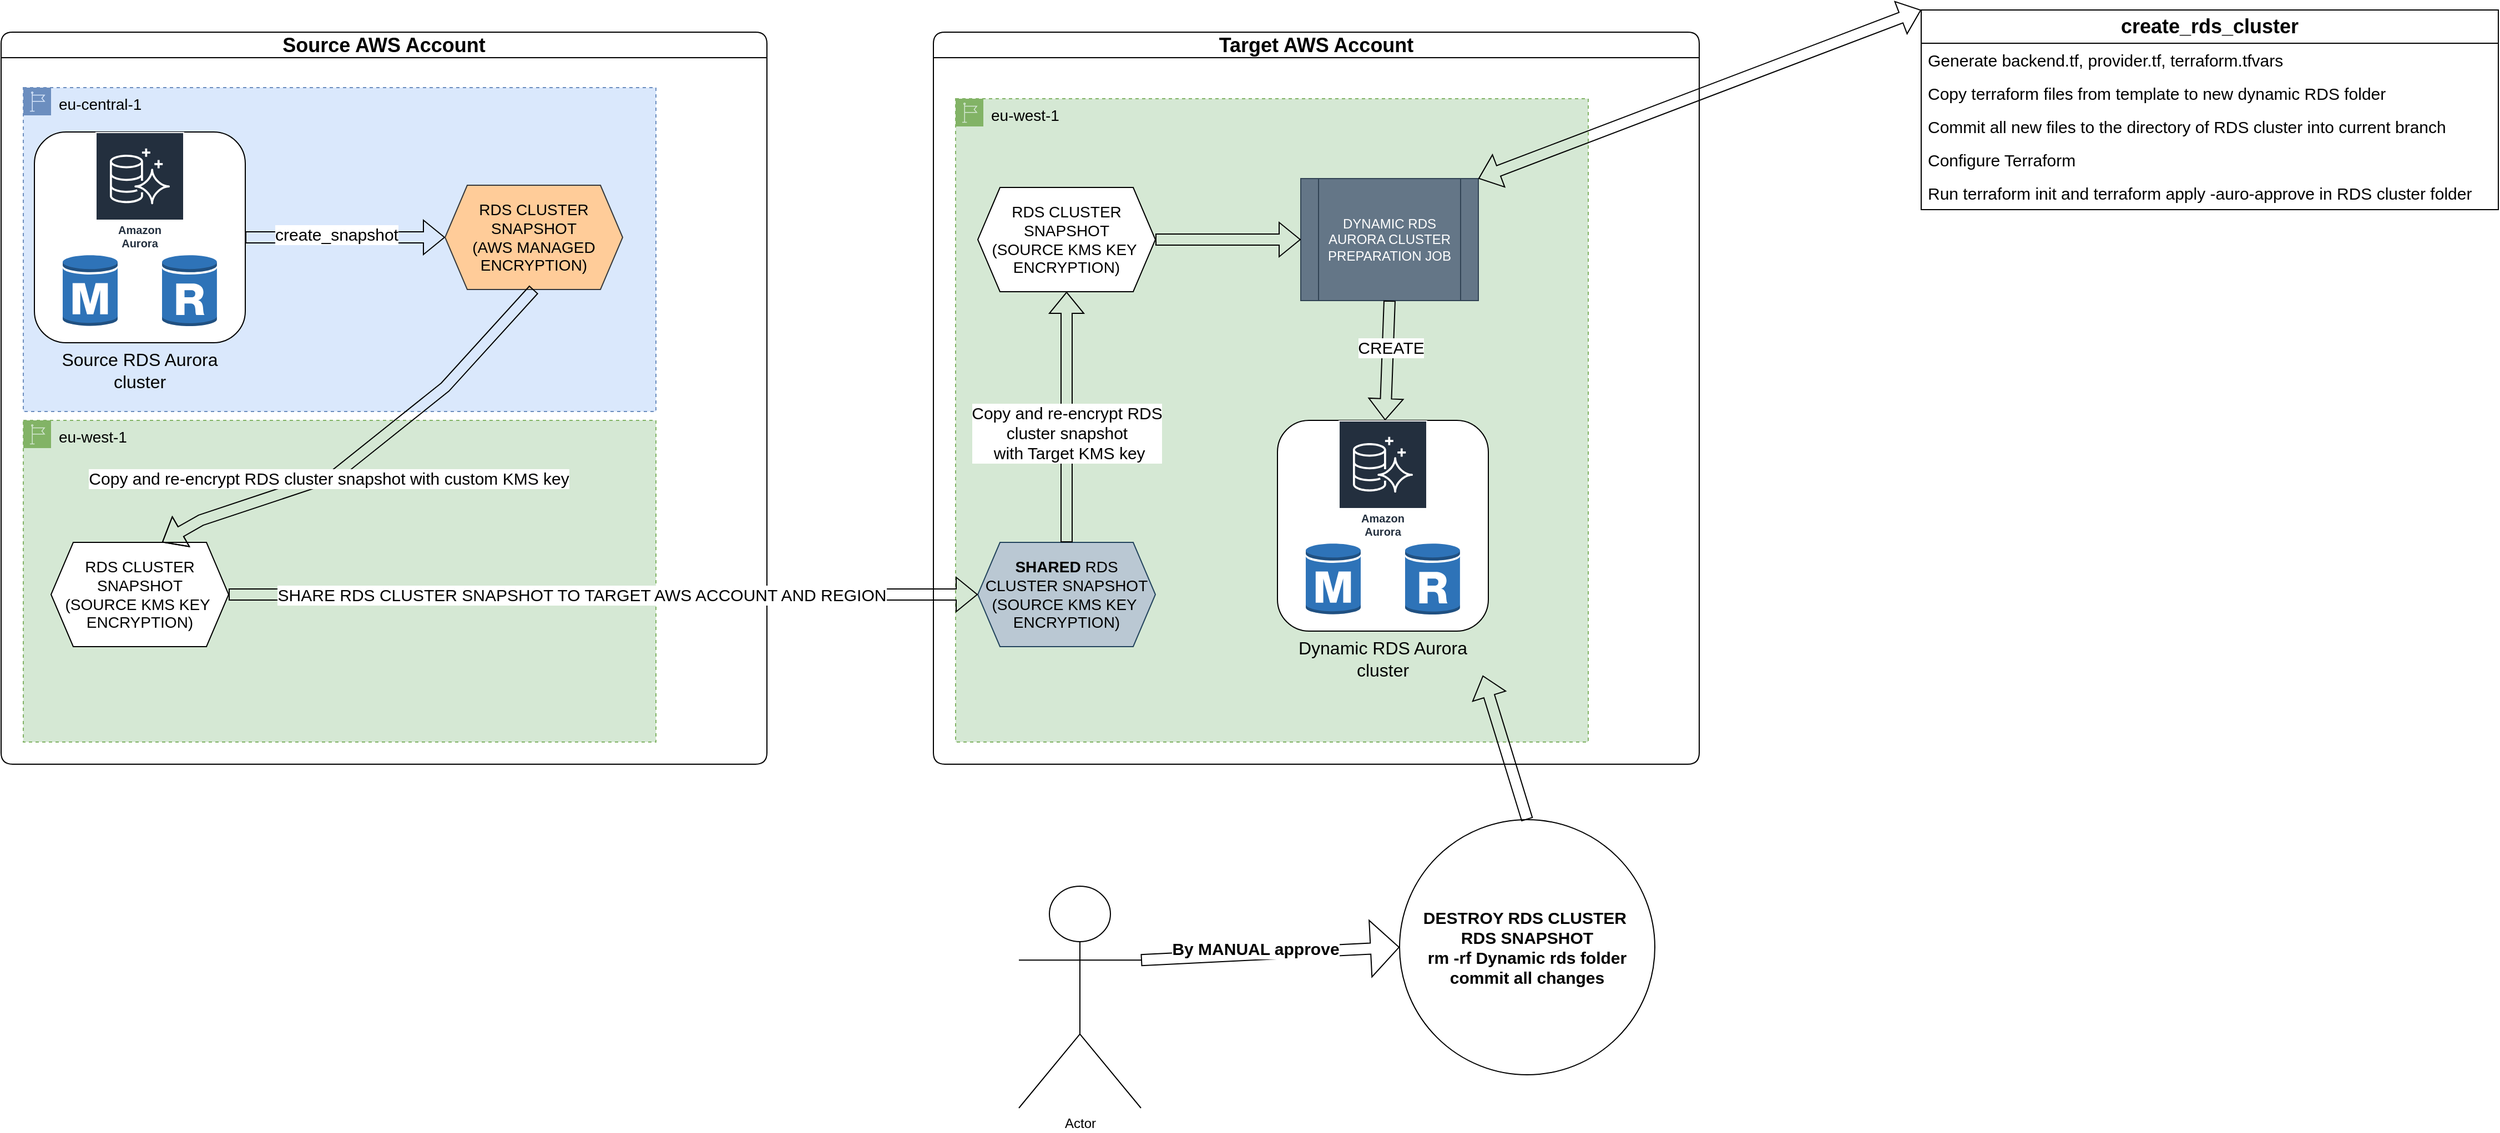 <mxfile version="24.7.14">
  <diagram name="Страница — 1" id="sp24z99Wg-VZAYEqCzw8">
    <mxGraphModel dx="2927" dy="2299" grid="1" gridSize="10" guides="1" tooltips="1" connect="1" arrows="1" fold="1" page="1" pageScale="1" pageWidth="827" pageHeight="1169" math="0" shadow="0">
      <root>
        <mxCell id="0" />
        <mxCell id="1" parent="0" />
        <mxCell id="LCVxl33K8oPJSDb7UhHi-10" value="&lt;font style=&quot;font-size: 18px;&quot;&gt;Source AWS Account&lt;/font&gt;" style="swimlane;whiteSpace=wrap;html=1;rounded=1;" vertex="1" parent="1">
          <mxGeometry x="-90" y="-640" width="690" height="660" as="geometry" />
        </mxCell>
        <mxCell id="LCVxl33K8oPJSDb7UhHi-14" value="&lt;font style=&quot;font-size: 14px;&quot;&gt;eu-central-1&lt;/font&gt;" style="points=[[0,0],[0.25,0],[0.5,0],[0.75,0],[1,0],[1,0.25],[1,0.5],[1,0.75],[1,1],[0.75,1],[0.5,1],[0.25,1],[0,1],[0,0.75],[0,0.5],[0,0.25]];outlineConnect=0;html=1;whiteSpace=wrap;fontSize=12;fontStyle=0;container=1;pointerEvents=0;collapsible=0;recursiveResize=0;shape=mxgraph.aws4.group;grIcon=mxgraph.aws4.group_region;strokeColor=#6c8ebf;fillColor=#dae8fc;verticalAlign=top;align=left;spacingLeft=30;dashed=1;" vertex="1" parent="LCVxl33K8oPJSDb7UhHi-10">
          <mxGeometry x="20" y="50" width="570" height="292" as="geometry" />
        </mxCell>
        <mxCell id="LCVxl33K8oPJSDb7UhHi-20" value="" style="group" vertex="1" connectable="0" parent="LCVxl33K8oPJSDb7UhHi-14">
          <mxGeometry x="10" y="40" width="190" height="230" as="geometry" />
        </mxCell>
        <mxCell id="LCVxl33K8oPJSDb7UhHi-18" value="" style="group" vertex="1" connectable="0" parent="LCVxl33K8oPJSDb7UhHi-20">
          <mxGeometry width="190" height="190" as="geometry" />
        </mxCell>
        <mxCell id="LCVxl33K8oPJSDb7UhHi-17" value="" style="rounded=1;whiteSpace=wrap;html=1;" vertex="1" parent="LCVxl33K8oPJSDb7UhHi-18">
          <mxGeometry width="190" height="190" as="geometry" />
        </mxCell>
        <mxCell id="LCVxl33K8oPJSDb7UhHi-15" value="Amazon&#xa;Aurora" style="sketch=0;outlineConnect=0;fontColor=#232F3E;gradientColor=none;strokeColor=#ffffff;fillColor=#232F3E;dashed=0;verticalLabelPosition=middle;verticalAlign=bottom;align=center;html=1;whiteSpace=wrap;fontSize=10;fontStyle=1;spacing=3;shape=mxgraph.aws4.productIcon;prIcon=mxgraph.aws4.aurora;" vertex="1" parent="LCVxl33K8oPJSDb7UhHi-18">
          <mxGeometry x="55" width="80" height="110" as="geometry" />
        </mxCell>
        <mxCell id="LCVxl33K8oPJSDb7UhHi-1" value="" style="outlineConnect=0;dashed=0;verticalLabelPosition=bottom;verticalAlign=top;align=center;html=1;shape=mxgraph.aws3.rds_db_instance;fillColor=#2E73B8;gradientColor=none;" vertex="1" parent="LCVxl33K8oPJSDb7UhHi-18">
          <mxGeometry x="25.5" y="110" width="49.5" height="66" as="geometry" />
        </mxCell>
        <mxCell id="LCVxl33K8oPJSDb7UhHi-2" value="" style="outlineConnect=0;dashed=0;verticalLabelPosition=bottom;verticalAlign=top;align=center;html=1;shape=mxgraph.aws3.rds_db_instance_read_replica;fillColor=#2E73B8;gradientColor=none;" vertex="1" parent="LCVxl33K8oPJSDb7UhHi-18">
          <mxGeometry x="115" y="110" width="49.5" height="66" as="geometry" />
        </mxCell>
        <mxCell id="LCVxl33K8oPJSDb7UhHi-19" value="&lt;font style=&quot;font-size: 16px;&quot;&gt;Source RDS Aurora cluster&lt;/font&gt;" style="text;html=1;align=center;verticalAlign=middle;whiteSpace=wrap;rounded=0;" vertex="1" parent="LCVxl33K8oPJSDb7UhHi-20">
          <mxGeometry x="5" y="200" width="180" height="30" as="geometry" />
        </mxCell>
        <mxCell id="LCVxl33K8oPJSDb7UhHi-21" value="" style="shape=flexArrow;endArrow=classic;html=1;rounded=0;exitX=1;exitY=0.5;exitDx=0;exitDy=0;entryX=0;entryY=0.5;entryDx=0;entryDy=0;" edge="1" parent="LCVxl33K8oPJSDb7UhHi-14" source="LCVxl33K8oPJSDb7UhHi-17" target="LCVxl33K8oPJSDb7UhHi-23">
          <mxGeometry width="50" height="50" relative="1" as="geometry">
            <mxPoint x="290" y="140" as="sourcePoint" />
            <mxPoint x="-210" y="80" as="targetPoint" />
          </mxGeometry>
        </mxCell>
        <mxCell id="LCVxl33K8oPJSDb7UhHi-24" value="&lt;font style=&quot;font-size: 15px;&quot;&gt;create_snapshot&lt;/font&gt;" style="edgeLabel;html=1;align=center;verticalAlign=middle;resizable=0;points=[];" vertex="1" connectable="0" parent="LCVxl33K8oPJSDb7UhHi-21">
          <mxGeometry x="-0.093" y="3" relative="1" as="geometry">
            <mxPoint as="offset" />
          </mxGeometry>
        </mxCell>
        <mxCell id="LCVxl33K8oPJSDb7UhHi-23" value="&lt;font style=&quot;font-size: 14px;&quot;&gt;RDS CLUSTER SNAPSHOT&lt;br&gt;(AWS MANAGED &lt;br&gt;ENCRYPTION)&lt;/font&gt;" style="shape=hexagon;perimeter=hexagonPerimeter2;whiteSpace=wrap;html=1;fixedSize=1;fillColor=#ffcc99;strokeColor=#36393d;" vertex="1" parent="LCVxl33K8oPJSDb7UhHi-14">
          <mxGeometry x="380" y="88" width="160" height="94" as="geometry" />
        </mxCell>
        <mxCell id="LCVxl33K8oPJSDb7UhHi-12" value="&lt;font style=&quot;font-size: 14px;&quot;&gt;eu-west-1&lt;/font&gt;" style="points=[[0,0],[0.25,0],[0.5,0],[0.75,0],[1,0],[1,0.25],[1,0.5],[1,0.75],[1,1],[0.75,1],[0.5,1],[0.25,1],[0,1],[0,0.75],[0,0.5],[0,0.25]];outlineConnect=0;html=1;whiteSpace=wrap;fontSize=12;fontStyle=0;container=1;pointerEvents=0;collapsible=0;recursiveResize=0;shape=mxgraph.aws4.group;grIcon=mxgraph.aws4.group_region;strokeColor=#82b366;fillColor=#d5e8d4;verticalAlign=top;align=left;spacingLeft=30;dashed=1;" vertex="1" parent="LCVxl33K8oPJSDb7UhHi-10">
          <mxGeometry x="20" y="350" width="570" height="290" as="geometry" />
        </mxCell>
        <mxCell id="LCVxl33K8oPJSDb7UhHi-25" value="&lt;font style=&quot;font-size: 14px;&quot;&gt;RDS CLUSTER SNAPSHOT&lt;br&gt;(SOURCE KMS KEY&amp;nbsp;&lt;br&gt;ENCRYPTION)&lt;/font&gt;" style="shape=hexagon;perimeter=hexagonPerimeter2;whiteSpace=wrap;html=1;fixedSize=1;" vertex="1" parent="LCVxl33K8oPJSDb7UhHi-12">
          <mxGeometry x="25" y="110" width="160" height="94" as="geometry" />
        </mxCell>
        <mxCell id="LCVxl33K8oPJSDb7UhHi-26" value="" style="shape=flexArrow;endArrow=classic;html=1;rounded=0;exitX=0.5;exitY=1;exitDx=0;exitDy=0;entryX=0.625;entryY=0;entryDx=0;entryDy=0;" edge="1" parent="LCVxl33K8oPJSDb7UhHi-10" source="LCVxl33K8oPJSDb7UhHi-23" target="LCVxl33K8oPJSDb7UhHi-25">
          <mxGeometry width="50" height="50" relative="1" as="geometry">
            <mxPoint x="250" y="390" as="sourcePoint" />
            <mxPoint x="710" y="450" as="targetPoint" />
            <Array as="points">
              <mxPoint x="400" y="320" />
              <mxPoint x="300" y="400" />
              <mxPoint x="180" y="440" />
            </Array>
          </mxGeometry>
        </mxCell>
        <mxCell id="LCVxl33K8oPJSDb7UhHi-27" value="&lt;font style=&quot;font-size: 15px;&quot;&gt;Copy and re-encrypt RDS cluster snapshot with custom KMS key&lt;/font&gt;" style="edgeLabel;html=1;align=center;verticalAlign=middle;resizable=0;points=[];" vertex="1" connectable="0" parent="LCVxl33K8oPJSDb7UhHi-26">
          <mxGeometry x="0.224" relative="1" as="geometry">
            <mxPoint as="offset" />
          </mxGeometry>
        </mxCell>
        <mxCell id="LCVxl33K8oPJSDb7UhHi-31" value="&lt;font style=&quot;font-size: 18px;&quot;&gt;Target AWS Account&lt;/font&gt;" style="swimlane;whiteSpace=wrap;html=1;rounded=1;" vertex="1" parent="1">
          <mxGeometry x="750" y="-640" width="690" height="660" as="geometry" />
        </mxCell>
        <mxCell id="LCVxl33K8oPJSDb7UhHi-43" value="&lt;font style=&quot;font-size: 14px;&quot;&gt;eu-west-1&lt;/font&gt;" style="points=[[0,0],[0.25,0],[0.5,0],[0.75,0],[1,0],[1,0.25],[1,0.5],[1,0.75],[1,1],[0.75,1],[0.5,1],[0.25,1],[0,1],[0,0.75],[0,0.5],[0,0.25]];outlineConnect=0;html=1;whiteSpace=wrap;fontSize=12;fontStyle=0;container=1;pointerEvents=0;collapsible=0;recursiveResize=0;shape=mxgraph.aws4.group;grIcon=mxgraph.aws4.group_region;strokeColor=#82b366;fillColor=#d5e8d4;verticalAlign=top;align=left;spacingLeft=30;dashed=1;" vertex="1" parent="LCVxl33K8oPJSDb7UhHi-31">
          <mxGeometry x="20" y="60" width="570" height="580" as="geometry" />
        </mxCell>
        <mxCell id="LCVxl33K8oPJSDb7UhHi-44" value="&lt;span style=&quot;font-size: 14px;&quot;&gt;&lt;b&gt;SHARED &lt;/b&gt;RDS CLUSTER SNAPSHOT&lt;/span&gt;&lt;br style=&quot;font-size: 14px;&quot;&gt;&lt;span style=&quot;font-size: 14px;&quot;&gt;(SOURCE KMS KEY&amp;nbsp;&lt;/span&gt;&lt;br style=&quot;font-size: 14px;&quot;&gt;&lt;span style=&quot;font-size: 14px;&quot;&gt;ENCRYPTION)&lt;/span&gt;" style="shape=hexagon;perimeter=hexagonPerimeter2;whiteSpace=wrap;html=1;fixedSize=1;fillColor=#bac8d3;strokeColor=#23445d;" vertex="1" parent="LCVxl33K8oPJSDb7UhHi-43">
          <mxGeometry x="20" y="400" width="160" height="94" as="geometry" />
        </mxCell>
        <mxCell id="LCVxl33K8oPJSDb7UhHi-49" value="&lt;span style=&quot;font-size: 14px;&quot;&gt;RDS CLUSTER SNAPSHOT&lt;/span&gt;&lt;br style=&quot;font-size: 14px;&quot;&gt;&lt;span style=&quot;font-size: 14px;&quot;&gt;(SOURCE KMS KEY&amp;nbsp;&lt;/span&gt;&lt;br style=&quot;font-size: 14px;&quot;&gt;&lt;span style=&quot;font-size: 14px;&quot;&gt;ENCRYPTION)&lt;/span&gt;" style="shape=hexagon;perimeter=hexagonPerimeter2;whiteSpace=wrap;html=1;fixedSize=1;" vertex="1" parent="LCVxl33K8oPJSDb7UhHi-43">
          <mxGeometry x="20" y="80" width="160" height="94" as="geometry" />
        </mxCell>
        <mxCell id="LCVxl33K8oPJSDb7UhHi-50" value="" style="shape=flexArrow;endArrow=classic;html=1;rounded=0;exitX=0.5;exitY=0;exitDx=0;exitDy=0;entryX=0.5;entryY=1;entryDx=0;entryDy=0;" edge="1" parent="LCVxl33K8oPJSDb7UhHi-43" source="LCVxl33K8oPJSDb7UhHi-44" target="LCVxl33K8oPJSDb7UhHi-49">
          <mxGeometry width="50" height="50" relative="1" as="geometry">
            <mxPoint x="-130" y="320" as="sourcePoint" />
            <mxPoint x="-80" y="270" as="targetPoint" />
          </mxGeometry>
        </mxCell>
        <mxCell id="LCVxl33K8oPJSDb7UhHi-51" value="&lt;span style=&quot;font-size: 15px;&quot;&gt;Copy and re-encrypt RDS &lt;br&gt;cluster snapshot&lt;br&gt;&amp;nbsp;with Target KMS key&lt;/span&gt;" style="edgeLabel;html=1;align=center;verticalAlign=middle;resizable=0;points=[];" vertex="1" connectable="0" parent="LCVxl33K8oPJSDb7UhHi-50">
          <mxGeometry x="-0.118" relative="1" as="geometry">
            <mxPoint as="offset" />
          </mxGeometry>
        </mxCell>
        <mxCell id="LCVxl33K8oPJSDb7UhHi-52" value="DYNAMIC RDS AURORA CLUSTER PREPARATION JOB" style="shape=process;whiteSpace=wrap;html=1;backgroundOutline=1;fillColor=#647687;fontColor=#ffffff;strokeColor=#314354;" vertex="1" parent="LCVxl33K8oPJSDb7UhHi-43">
          <mxGeometry x="311" y="72" width="160" height="110" as="geometry" />
        </mxCell>
        <mxCell id="LCVxl33K8oPJSDb7UhHi-53" value="" style="shape=flexArrow;endArrow=classic;html=1;rounded=0;exitX=1;exitY=0.5;exitDx=0;exitDy=0;entryX=0;entryY=0.5;entryDx=0;entryDy=0;" edge="1" parent="LCVxl33K8oPJSDb7UhHi-43" source="LCVxl33K8oPJSDb7UhHi-49" target="LCVxl33K8oPJSDb7UhHi-52">
          <mxGeometry width="50" height="50" relative="1" as="geometry">
            <mxPoint x="220" y="-170" as="sourcePoint" />
            <mxPoint x="270" y="-220" as="targetPoint" />
          </mxGeometry>
        </mxCell>
        <mxCell id="LCVxl33K8oPJSDb7UhHi-56" value="" style="group" vertex="1" connectable="0" parent="LCVxl33K8oPJSDb7UhHi-43">
          <mxGeometry x="290" y="290" width="190" height="230" as="geometry" />
        </mxCell>
        <mxCell id="LCVxl33K8oPJSDb7UhHi-57" value="" style="group" vertex="1" connectable="0" parent="LCVxl33K8oPJSDb7UhHi-56">
          <mxGeometry width="190" height="190" as="geometry" />
        </mxCell>
        <mxCell id="LCVxl33K8oPJSDb7UhHi-58" value="" style="rounded=1;whiteSpace=wrap;html=1;" vertex="1" parent="LCVxl33K8oPJSDb7UhHi-57">
          <mxGeometry width="190" height="190" as="geometry" />
        </mxCell>
        <mxCell id="LCVxl33K8oPJSDb7UhHi-59" value="Amazon&#xa;Aurora" style="sketch=0;outlineConnect=0;fontColor=#232F3E;gradientColor=none;strokeColor=#ffffff;fillColor=#232F3E;dashed=0;verticalLabelPosition=middle;verticalAlign=bottom;align=center;html=1;whiteSpace=wrap;fontSize=10;fontStyle=1;spacing=3;shape=mxgraph.aws4.productIcon;prIcon=mxgraph.aws4.aurora;" vertex="1" parent="LCVxl33K8oPJSDb7UhHi-57">
          <mxGeometry x="55" width="80" height="110" as="geometry" />
        </mxCell>
        <mxCell id="LCVxl33K8oPJSDb7UhHi-60" value="" style="outlineConnect=0;dashed=0;verticalLabelPosition=bottom;verticalAlign=top;align=center;html=1;shape=mxgraph.aws3.rds_db_instance;fillColor=#2E73B8;gradientColor=none;" vertex="1" parent="LCVxl33K8oPJSDb7UhHi-57">
          <mxGeometry x="25.5" y="110" width="49.5" height="66" as="geometry" />
        </mxCell>
        <mxCell id="LCVxl33K8oPJSDb7UhHi-61" value="" style="outlineConnect=0;dashed=0;verticalLabelPosition=bottom;verticalAlign=top;align=center;html=1;shape=mxgraph.aws3.rds_db_instance_read_replica;fillColor=#2E73B8;gradientColor=none;" vertex="1" parent="LCVxl33K8oPJSDb7UhHi-57">
          <mxGeometry x="115" y="110" width="49.5" height="66" as="geometry" />
        </mxCell>
        <mxCell id="LCVxl33K8oPJSDb7UhHi-62" value="&lt;font style=&quot;font-size: 16px;&quot;&gt;Dynamic RDS Aurora cluster&lt;/font&gt;" style="text;html=1;align=center;verticalAlign=middle;whiteSpace=wrap;rounded=0;" vertex="1" parent="LCVxl33K8oPJSDb7UhHi-56">
          <mxGeometry x="5" y="200" width="180" height="30" as="geometry" />
        </mxCell>
        <mxCell id="LCVxl33K8oPJSDb7UhHi-63" value="" style="shape=flexArrow;endArrow=classic;html=1;rounded=0;exitX=0.5;exitY=1;exitDx=0;exitDy=0;" edge="1" parent="LCVxl33K8oPJSDb7UhHi-43" source="LCVxl33K8oPJSDb7UhHi-52" target="LCVxl33K8oPJSDb7UhHi-59">
          <mxGeometry width="50" height="50" relative="1" as="geometry">
            <mxPoint x="800" y="290" as="sourcePoint" />
            <mxPoint x="850" y="240" as="targetPoint" />
          </mxGeometry>
        </mxCell>
        <mxCell id="LCVxl33K8oPJSDb7UhHi-64" value="&lt;font style=&quot;font-size: 15px;&quot;&gt;CREATE&lt;/font&gt;" style="edgeLabel;html=1;align=center;verticalAlign=middle;resizable=0;points=[];" vertex="1" connectable="0" parent="LCVxl33K8oPJSDb7UhHi-63">
          <mxGeometry x="-0.211" y="2" relative="1" as="geometry">
            <mxPoint y="-1" as="offset" />
          </mxGeometry>
        </mxCell>
        <mxCell id="LCVxl33K8oPJSDb7UhHi-47" value="" style="shape=flexArrow;endArrow=classic;html=1;rounded=0;exitX=1;exitY=0.5;exitDx=0;exitDy=0;entryX=0;entryY=0.5;entryDx=0;entryDy=0;" edge="1" parent="1" source="LCVxl33K8oPJSDb7UhHi-25" target="LCVxl33K8oPJSDb7UhHi-44">
          <mxGeometry width="50" height="50" relative="1" as="geometry">
            <mxPoint x="510" y="-110" as="sourcePoint" />
            <mxPoint x="560" y="-160" as="targetPoint" />
          </mxGeometry>
        </mxCell>
        <mxCell id="LCVxl33K8oPJSDb7UhHi-48" value="&lt;font style=&quot;font-size: 15px;&quot;&gt;SHARE RDS CLUSTER SNAPSHOT TO TARGET AWS ACCOUNT AND REGION&lt;/font&gt;" style="edgeLabel;html=1;align=center;verticalAlign=middle;resizable=0;points=[];" vertex="1" connectable="0" parent="LCVxl33K8oPJSDb7UhHi-47">
          <mxGeometry x="-0.056" relative="1" as="geometry">
            <mxPoint x="-1" as="offset" />
          </mxGeometry>
        </mxCell>
        <mxCell id="LCVxl33K8oPJSDb7UhHi-55" value="" style="shape=flexArrow;endArrow=classic;startArrow=classic;html=1;rounded=0;exitX=1;exitY=0;exitDx=0;exitDy=0;entryX=0;entryY=0;entryDx=0;entryDy=0;" edge="1" parent="1" source="LCVxl33K8oPJSDb7UhHi-52" target="LCVxl33K8oPJSDb7UhHi-65">
          <mxGeometry width="100" height="100" relative="1" as="geometry">
            <mxPoint x="1440" y="-480" as="sourcePoint" />
            <mxPoint x="1667.8" y="-467.2" as="targetPoint" />
          </mxGeometry>
        </mxCell>
        <mxCell id="LCVxl33K8oPJSDb7UhHi-65" value="&lt;b&gt;&lt;font style=&quot;font-size: 18px;&quot;&gt;create_rds_cluster&lt;/font&gt;&lt;/b&gt;" style="swimlane;fontStyle=0;childLayout=stackLayout;horizontal=1;startSize=30;horizontalStack=0;resizeParent=1;resizeParentMax=0;resizeLast=0;collapsible=1;marginBottom=0;whiteSpace=wrap;html=1;" vertex="1" parent="1">
          <mxGeometry x="1640" y="-660" width="520" height="180" as="geometry" />
        </mxCell>
        <mxCell id="LCVxl33K8oPJSDb7UhHi-66" value="&lt;font style=&quot;font-size: 15px;&quot;&gt;Generate backend.tf, provider.tf, terraform.tfvars&amp;nbsp;&lt;/font&gt;" style="text;strokeColor=none;fillColor=none;align=left;verticalAlign=middle;spacingLeft=4;spacingRight=4;overflow=hidden;points=[[0,0.5],[1,0.5]];portConstraint=eastwest;rotatable=0;whiteSpace=wrap;html=1;" vertex="1" parent="LCVxl33K8oPJSDb7UhHi-65">
          <mxGeometry y="30" width="520" height="30" as="geometry" />
        </mxCell>
        <mxCell id="LCVxl33K8oPJSDb7UhHi-69" value="&lt;span style=&quot;font-size: 15px;&quot;&gt;Copy terraform files from template to new dynamic RDS folder&lt;/span&gt;" style="text;strokeColor=none;fillColor=none;align=left;verticalAlign=middle;spacingLeft=4;spacingRight=4;overflow=hidden;points=[[0,0.5],[1,0.5]];portConstraint=eastwest;rotatable=0;whiteSpace=wrap;html=1;" vertex="1" parent="LCVxl33K8oPJSDb7UhHi-65">
          <mxGeometry y="60" width="520" height="30" as="geometry" />
        </mxCell>
        <mxCell id="LCVxl33K8oPJSDb7UhHi-67" value="&lt;span style=&quot;font-size: 15px;&quot;&gt;Commit all new files to the directory of RDS cluster into current branch&lt;/span&gt;" style="text;strokeColor=none;fillColor=none;align=left;verticalAlign=middle;spacingLeft=4;spacingRight=4;overflow=hidden;points=[[0,0.5],[1,0.5]];portConstraint=eastwest;rotatable=0;whiteSpace=wrap;html=1;" vertex="1" parent="LCVxl33K8oPJSDb7UhHi-65">
          <mxGeometry y="90" width="520" height="30" as="geometry" />
        </mxCell>
        <mxCell id="LCVxl33K8oPJSDb7UhHi-68" value="&lt;span style=&quot;font-size: 15px;&quot;&gt;Configure Terraform&lt;/span&gt;" style="text;strokeColor=none;fillColor=none;align=left;verticalAlign=middle;spacingLeft=4;spacingRight=4;overflow=hidden;points=[[0,0.5],[1,0.5]];portConstraint=eastwest;rotatable=0;whiteSpace=wrap;html=1;" vertex="1" parent="LCVxl33K8oPJSDb7UhHi-65">
          <mxGeometry y="120" width="520" height="30" as="geometry" />
        </mxCell>
        <mxCell id="LCVxl33K8oPJSDb7UhHi-70" value="&lt;font style=&quot;font-size: 15px;&quot;&gt;Run terraform init and terraform apply -auro-approve in RDS cluster folder&lt;/font&gt;" style="text;strokeColor=none;fillColor=none;align=left;verticalAlign=middle;spacingLeft=4;spacingRight=4;overflow=hidden;points=[[0,0.5],[1,0.5]];portConstraint=eastwest;rotatable=0;whiteSpace=wrap;html=1;" vertex="1" parent="LCVxl33K8oPJSDb7UhHi-65">
          <mxGeometry y="150" width="520" height="30" as="geometry" />
        </mxCell>
        <mxCell id="LCVxl33K8oPJSDb7UhHi-72" value="Actor" style="shape=umlActor;verticalLabelPosition=bottom;verticalAlign=top;html=1;outlineConnect=0;" vertex="1" parent="1">
          <mxGeometry x="827" y="130" width="110" height="200" as="geometry" />
        </mxCell>
        <mxCell id="LCVxl33K8oPJSDb7UhHi-73" value="" style="shape=flexArrow;endArrow=classic;html=1;rounded=0;exitX=1;exitY=0.333;exitDx=0;exitDy=0;exitPerimeter=0;endWidth=40;endSize=8.22;entryX=0;entryY=0.5;entryDx=0;entryDy=0;" edge="1" parent="1" source="LCVxl33K8oPJSDb7UhHi-72" target="LCVxl33K8oPJSDb7UhHi-74">
          <mxGeometry width="50" height="50" relative="1" as="geometry">
            <mxPoint x="1060" y="160" as="sourcePoint" />
            <mxPoint x="1170" y="130" as="targetPoint" />
          </mxGeometry>
        </mxCell>
        <mxCell id="LCVxl33K8oPJSDb7UhHi-76" value="&lt;b&gt;&lt;font style=&quot;font-size: 15px;&quot;&gt;By MANUAL approve&lt;/font&gt;&lt;/b&gt;" style="edgeLabel;html=1;align=center;verticalAlign=middle;resizable=0;points=[];" vertex="1" connectable="0" parent="LCVxl33K8oPJSDb7UhHi-73">
          <mxGeometry x="-0.258" y="4" relative="1" as="geometry">
            <mxPoint x="17" y="-3" as="offset" />
          </mxGeometry>
        </mxCell>
        <mxCell id="LCVxl33K8oPJSDb7UhHi-74" value="&lt;font style=&quot;font-size: 15px;&quot;&gt;&lt;b&gt;DESTROY RDS CLUSTER&amp;nbsp;&lt;br&gt;RDS SNAPSHOT&lt;br&gt;rm -rf Dynamic rds folder&lt;br&gt;commit all changes&lt;/b&gt;&lt;/font&gt;" style="ellipse;whiteSpace=wrap;html=1;aspect=fixed;" vertex="1" parent="1">
          <mxGeometry x="1170" y="70" width="230" height="230" as="geometry" />
        </mxCell>
        <mxCell id="LCVxl33K8oPJSDb7UhHi-75" value="" style="shape=flexArrow;endArrow=classic;html=1;rounded=0;exitX=0.5;exitY=0;exitDx=0;exitDy=0;entryX=1;entryY=1;entryDx=0;entryDy=0;" edge="1" parent="1" source="LCVxl33K8oPJSDb7UhHi-74" target="LCVxl33K8oPJSDb7UhHi-62">
          <mxGeometry width="50" height="50" relative="1" as="geometry">
            <mxPoint x="1070" y="70" as="sourcePoint" />
            <mxPoint x="1120" y="20" as="targetPoint" />
          </mxGeometry>
        </mxCell>
      </root>
    </mxGraphModel>
  </diagram>
</mxfile>
